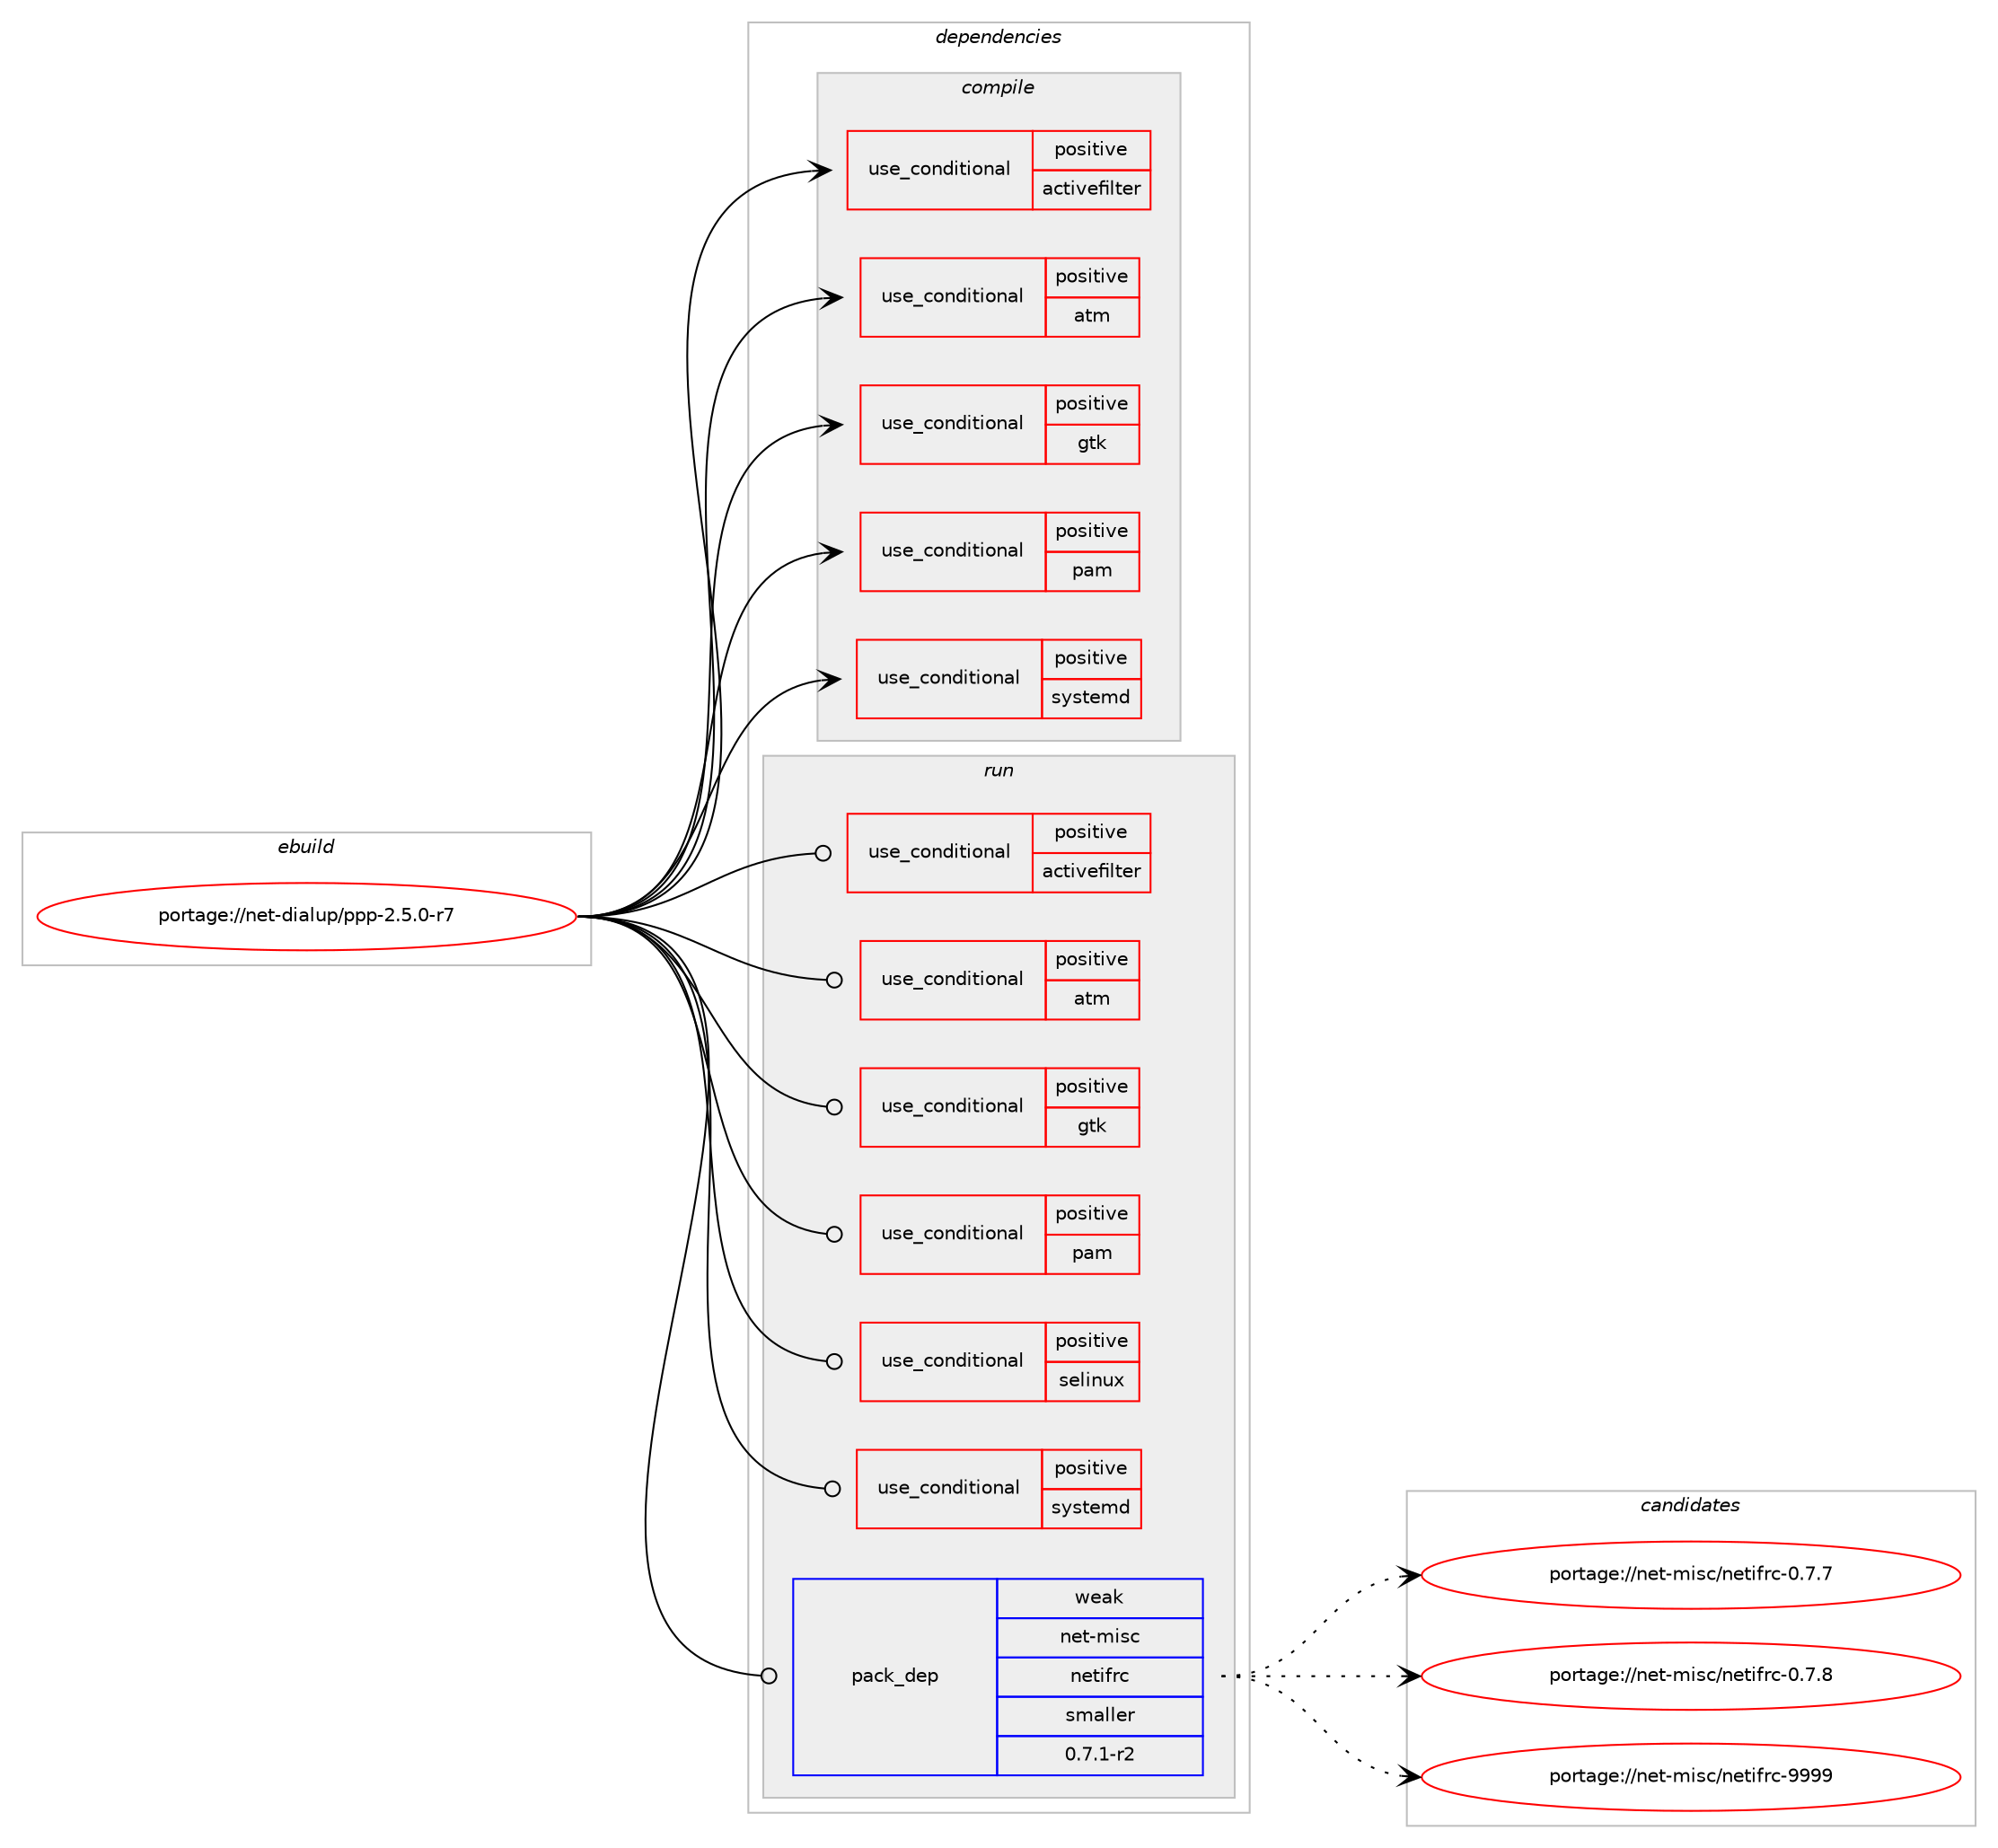 digraph prolog {

# *************
# Graph options
# *************

newrank=true;
concentrate=true;
compound=true;
graph [rankdir=LR,fontname=Helvetica,fontsize=10,ranksep=1.5];#, ranksep=2.5, nodesep=0.2];
edge  [arrowhead=vee];
node  [fontname=Helvetica,fontsize=10];

# **********
# The ebuild
# **********

subgraph cluster_leftcol {
color=gray;
rank=same;
label=<<i>ebuild</i>>;
id [label="portage://net-dialup/ppp-2.5.0-r7", color=red, width=4, href="../net-dialup/ppp-2.5.0-r7.svg"];
}

# ****************
# The dependencies
# ****************

subgraph cluster_midcol {
color=gray;
label=<<i>dependencies</i>>;
subgraph cluster_compile {
fillcolor="#eeeeee";
style=filled;
label=<<i>compile</i>>;
subgraph cond86826 {
dependency176344 [label=<<TABLE BORDER="0" CELLBORDER="1" CELLSPACING="0" CELLPADDING="4"><TR><TD ROWSPAN="3" CELLPADDING="10">use_conditional</TD></TR><TR><TD>positive</TD></TR><TR><TD>activefilter</TD></TR></TABLE>>, shape=none, color=red];
# *** BEGIN UNKNOWN DEPENDENCY TYPE (TODO) ***
# dependency176344 -> package_dependency(portage://net-dialup/ppp-2.5.0-r7,install,no,net-libs,libpcap,none,[,,],[],[])
# *** END UNKNOWN DEPENDENCY TYPE (TODO) ***

}
id:e -> dependency176344:w [weight=20,style="solid",arrowhead="vee"];
subgraph cond86827 {
dependency176345 [label=<<TABLE BORDER="0" CELLBORDER="1" CELLSPACING="0" CELLPADDING="4"><TR><TD ROWSPAN="3" CELLPADDING="10">use_conditional</TD></TR><TR><TD>positive</TD></TR><TR><TD>atm</TD></TR></TABLE>>, shape=none, color=red];
# *** BEGIN UNKNOWN DEPENDENCY TYPE (TODO) ***
# dependency176345 -> package_dependency(portage://net-dialup/ppp-2.5.0-r7,install,no,net-dialup,linux-atm,none,[,,],[],[])
# *** END UNKNOWN DEPENDENCY TYPE (TODO) ***

}
id:e -> dependency176345:w [weight=20,style="solid",arrowhead="vee"];
subgraph cond86828 {
dependency176346 [label=<<TABLE BORDER="0" CELLBORDER="1" CELLSPACING="0" CELLPADDING="4"><TR><TD ROWSPAN="3" CELLPADDING="10">use_conditional</TD></TR><TR><TD>positive</TD></TR><TR><TD>gtk</TD></TR></TABLE>>, shape=none, color=red];
# *** BEGIN UNKNOWN DEPENDENCY TYPE (TODO) ***
# dependency176346 -> package_dependency(portage://net-dialup/ppp-2.5.0-r7,install,no,x11-libs,gtk+,none,[,,],[slot(2)],[])
# *** END UNKNOWN DEPENDENCY TYPE (TODO) ***

}
id:e -> dependency176346:w [weight=20,style="solid",arrowhead="vee"];
subgraph cond86829 {
dependency176347 [label=<<TABLE BORDER="0" CELLBORDER="1" CELLSPACING="0" CELLPADDING="4"><TR><TD ROWSPAN="3" CELLPADDING="10">use_conditional</TD></TR><TR><TD>positive</TD></TR><TR><TD>pam</TD></TR></TABLE>>, shape=none, color=red];
# *** BEGIN UNKNOWN DEPENDENCY TYPE (TODO) ***
# dependency176347 -> package_dependency(portage://net-dialup/ppp-2.5.0-r7,install,no,sys-libs,pam,none,[,,],[],[])
# *** END UNKNOWN DEPENDENCY TYPE (TODO) ***

}
id:e -> dependency176347:w [weight=20,style="solid",arrowhead="vee"];
subgraph cond86830 {
dependency176348 [label=<<TABLE BORDER="0" CELLBORDER="1" CELLSPACING="0" CELLPADDING="4"><TR><TD ROWSPAN="3" CELLPADDING="10">use_conditional</TD></TR><TR><TD>positive</TD></TR><TR><TD>systemd</TD></TR></TABLE>>, shape=none, color=red];
# *** BEGIN UNKNOWN DEPENDENCY TYPE (TODO) ***
# dependency176348 -> package_dependency(portage://net-dialup/ppp-2.5.0-r7,install,no,sys-apps,systemd,none,[,,],[],[])
# *** END UNKNOWN DEPENDENCY TYPE (TODO) ***

}
id:e -> dependency176348:w [weight=20,style="solid",arrowhead="vee"];
# *** BEGIN UNKNOWN DEPENDENCY TYPE (TODO) ***
# id -> package_dependency(portage://net-dialup/ppp-2.5.0-r7,install,no,dev-libs,openssl,none,[,,],[slot(0),equal],[])
# *** END UNKNOWN DEPENDENCY TYPE (TODO) ***

# *** BEGIN UNKNOWN DEPENDENCY TYPE (TODO) ***
# id -> package_dependency(portage://net-dialup/ppp-2.5.0-r7,install,no,virtual,libcrypt,none,[,,],any_same_slot,[])
# *** END UNKNOWN DEPENDENCY TYPE (TODO) ***

}
subgraph cluster_compileandrun {
fillcolor="#eeeeee";
style=filled;
label=<<i>compile and run</i>>;
}
subgraph cluster_run {
fillcolor="#eeeeee";
style=filled;
label=<<i>run</i>>;
subgraph cond86831 {
dependency176349 [label=<<TABLE BORDER="0" CELLBORDER="1" CELLSPACING="0" CELLPADDING="4"><TR><TD ROWSPAN="3" CELLPADDING="10">use_conditional</TD></TR><TR><TD>positive</TD></TR><TR><TD>activefilter</TD></TR></TABLE>>, shape=none, color=red];
# *** BEGIN UNKNOWN DEPENDENCY TYPE (TODO) ***
# dependency176349 -> package_dependency(portage://net-dialup/ppp-2.5.0-r7,run,no,net-libs,libpcap,none,[,,],[],[])
# *** END UNKNOWN DEPENDENCY TYPE (TODO) ***

}
id:e -> dependency176349:w [weight=20,style="solid",arrowhead="odot"];
subgraph cond86832 {
dependency176350 [label=<<TABLE BORDER="0" CELLBORDER="1" CELLSPACING="0" CELLPADDING="4"><TR><TD ROWSPAN="3" CELLPADDING="10">use_conditional</TD></TR><TR><TD>positive</TD></TR><TR><TD>atm</TD></TR></TABLE>>, shape=none, color=red];
# *** BEGIN UNKNOWN DEPENDENCY TYPE (TODO) ***
# dependency176350 -> package_dependency(portage://net-dialup/ppp-2.5.0-r7,run,no,net-dialup,linux-atm,none,[,,],[],[])
# *** END UNKNOWN DEPENDENCY TYPE (TODO) ***

}
id:e -> dependency176350:w [weight=20,style="solid",arrowhead="odot"];
subgraph cond86833 {
dependency176351 [label=<<TABLE BORDER="0" CELLBORDER="1" CELLSPACING="0" CELLPADDING="4"><TR><TD ROWSPAN="3" CELLPADDING="10">use_conditional</TD></TR><TR><TD>positive</TD></TR><TR><TD>gtk</TD></TR></TABLE>>, shape=none, color=red];
# *** BEGIN UNKNOWN DEPENDENCY TYPE (TODO) ***
# dependency176351 -> package_dependency(portage://net-dialup/ppp-2.5.0-r7,run,no,x11-libs,gtk+,none,[,,],[slot(2)],[])
# *** END UNKNOWN DEPENDENCY TYPE (TODO) ***

}
id:e -> dependency176351:w [weight=20,style="solid",arrowhead="odot"];
subgraph cond86834 {
dependency176352 [label=<<TABLE BORDER="0" CELLBORDER="1" CELLSPACING="0" CELLPADDING="4"><TR><TD ROWSPAN="3" CELLPADDING="10">use_conditional</TD></TR><TR><TD>positive</TD></TR><TR><TD>pam</TD></TR></TABLE>>, shape=none, color=red];
# *** BEGIN UNKNOWN DEPENDENCY TYPE (TODO) ***
# dependency176352 -> package_dependency(portage://net-dialup/ppp-2.5.0-r7,run,no,sys-libs,pam,none,[,,],[],[])
# *** END UNKNOWN DEPENDENCY TYPE (TODO) ***

}
id:e -> dependency176352:w [weight=20,style="solid",arrowhead="odot"];
subgraph cond86835 {
dependency176353 [label=<<TABLE BORDER="0" CELLBORDER="1" CELLSPACING="0" CELLPADDING="4"><TR><TD ROWSPAN="3" CELLPADDING="10">use_conditional</TD></TR><TR><TD>positive</TD></TR><TR><TD>selinux</TD></TR></TABLE>>, shape=none, color=red];
# *** BEGIN UNKNOWN DEPENDENCY TYPE (TODO) ***
# dependency176353 -> package_dependency(portage://net-dialup/ppp-2.5.0-r7,run,no,sec-policy,selinux-ppp,none,[,,],[],[])
# *** END UNKNOWN DEPENDENCY TYPE (TODO) ***

}
id:e -> dependency176353:w [weight=20,style="solid",arrowhead="odot"];
subgraph cond86836 {
dependency176354 [label=<<TABLE BORDER="0" CELLBORDER="1" CELLSPACING="0" CELLPADDING="4"><TR><TD ROWSPAN="3" CELLPADDING="10">use_conditional</TD></TR><TR><TD>positive</TD></TR><TR><TD>systemd</TD></TR></TABLE>>, shape=none, color=red];
# *** BEGIN UNKNOWN DEPENDENCY TYPE (TODO) ***
# dependency176354 -> package_dependency(portage://net-dialup/ppp-2.5.0-r7,run,no,sys-apps,systemd,none,[,,],[],[])
# *** END UNKNOWN DEPENDENCY TYPE (TODO) ***

}
id:e -> dependency176354:w [weight=20,style="solid",arrowhead="odot"];
# *** BEGIN UNKNOWN DEPENDENCY TYPE (TODO) ***
# id -> package_dependency(portage://net-dialup/ppp-2.5.0-r7,run,no,dev-libs,openssl,none,[,,],[slot(0),equal],[])
# *** END UNKNOWN DEPENDENCY TYPE (TODO) ***

# *** BEGIN UNKNOWN DEPENDENCY TYPE (TODO) ***
# id -> package_dependency(portage://net-dialup/ppp-2.5.0-r7,run,no,virtual,libcrypt,none,[,,],any_same_slot,[])
# *** END UNKNOWN DEPENDENCY TYPE (TODO) ***

# *** BEGIN UNKNOWN DEPENDENCY TYPE (TODO) ***
# id -> package_dependency(portage://net-dialup/ppp-2.5.0-r7,run,no,virtual,tmpfiles,none,[,,],[],[])
# *** END UNKNOWN DEPENDENCY TYPE (TODO) ***

subgraph pack86985 {
dependency176355 [label=<<TABLE BORDER="0" CELLBORDER="1" CELLSPACING="0" CELLPADDING="4" WIDTH="220"><TR><TD ROWSPAN="6" CELLPADDING="30">pack_dep</TD></TR><TR><TD WIDTH="110">weak</TD></TR><TR><TD>net-misc</TD></TR><TR><TD>netifrc</TD></TR><TR><TD>smaller</TD></TR><TR><TD>0.7.1-r2</TD></TR></TABLE>>, shape=none, color=blue];
}
id:e -> dependency176355:w [weight=20,style="solid",arrowhead="odot"];
}
}

# **************
# The candidates
# **************

subgraph cluster_choices {
rank=same;
color=gray;
label=<<i>candidates</i>>;

subgraph choice86985 {
color=black;
nodesep=1;
choice11010111645109105115994711010111610510211499454846554655 [label="portage://net-misc/netifrc-0.7.7", color=red, width=4,href="../net-misc/netifrc-0.7.7.svg"];
choice11010111645109105115994711010111610510211499454846554656 [label="portage://net-misc/netifrc-0.7.8", color=red, width=4,href="../net-misc/netifrc-0.7.8.svg"];
choice110101116451091051159947110101116105102114994557575757 [label="portage://net-misc/netifrc-9999", color=red, width=4,href="../net-misc/netifrc-9999.svg"];
dependency176355:e -> choice11010111645109105115994711010111610510211499454846554655:w [style=dotted,weight="100"];
dependency176355:e -> choice11010111645109105115994711010111610510211499454846554656:w [style=dotted,weight="100"];
dependency176355:e -> choice110101116451091051159947110101116105102114994557575757:w [style=dotted,weight="100"];
}
}

}
